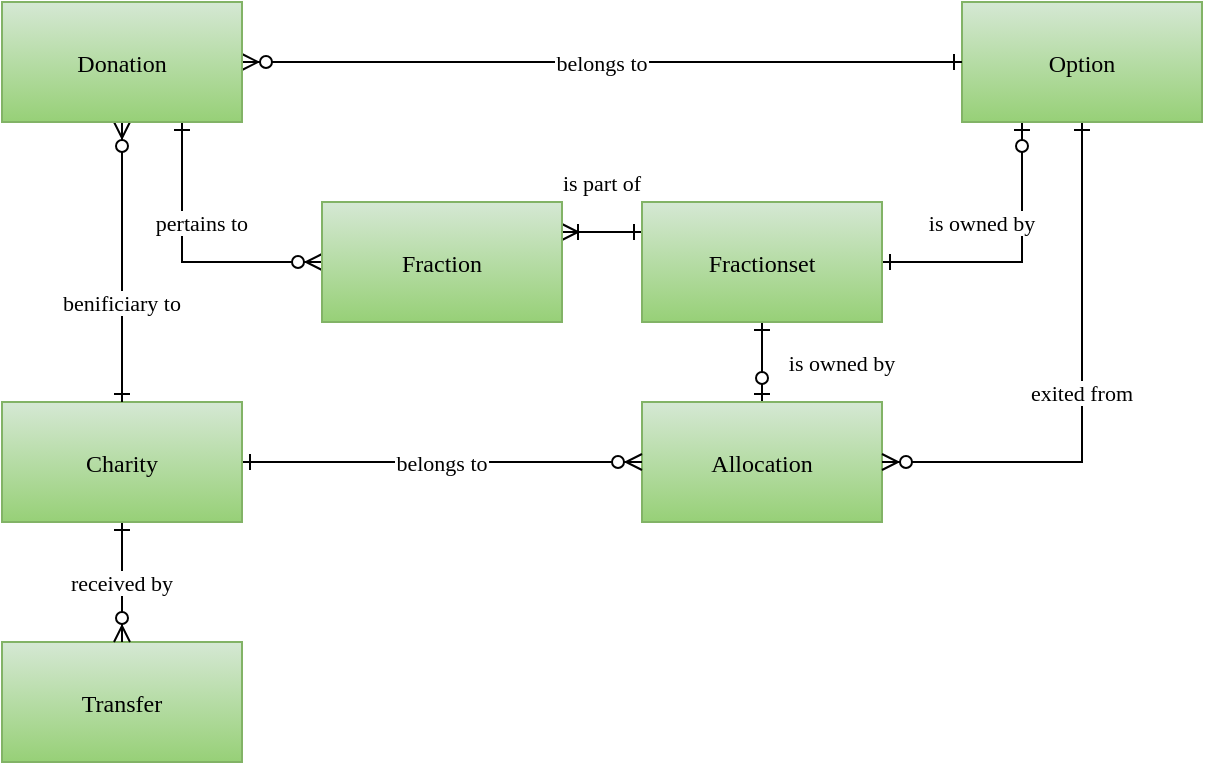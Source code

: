 <mxfile>
    <diagram id="nu_XYP83F8bOdvvS0b1L" name="Page-1">
        <mxGraphModel dx="476" dy="323" grid="1" gridSize="10" guides="1" tooltips="1" connect="1" arrows="1" fold="1" page="1" pageScale="1" pageWidth="850" pageHeight="1100" math="0" shadow="0">
            <root>
                <mxCell id="0"/>
                <mxCell id="1" parent="0"/>
                <mxCell id="15" value="is owned by" style="edgeStyle=orthogonalEdgeStyle;rounded=0;orthogonalLoop=1;jettySize=auto;exitX=0.5;exitY=0;exitDx=0;exitDy=0;entryX=0.5;entryY=1;entryDx=0;entryDy=0;startArrow=ERzeroToOne;startFill=1;endArrow=ERone;endFill=0;fontFamily=Montserrat;" parent="1" source="2" target="4" edge="1">
                    <mxGeometry y="-40" relative="1" as="geometry">
                        <mxPoint as="offset"/>
                    </mxGeometry>
                </mxCell>
                <mxCell id="2" value="Allocation" style="rounded=0;gradientColor=#97d077;fillColor=#d5e8d4;strokeColor=#82b366;fontFamily=Montserrat;" parent="1" vertex="1">
                    <mxGeometry x="440" y="280" width="120" height="60" as="geometry"/>
                </mxCell>
                <mxCell id="3" value="Transfer" style="rounded=0;gradientColor=#97d077;fillColor=#d5e8d4;strokeColor=#82b366;fontFamily=Montserrat;" parent="1" vertex="1">
                    <mxGeometry x="120" y="400" width="120" height="60" as="geometry"/>
                </mxCell>
                <mxCell id="13" value="is owned by" style="edgeStyle=orthogonalEdgeStyle;rounded=0;orthogonalLoop=1;jettySize=auto;exitX=1;exitY=0.5;exitDx=0;exitDy=0;entryX=0.25;entryY=1;entryDx=0;entryDy=0;startArrow=ERone;startFill=0;endArrow=ERzeroToOne;endFill=1;fontFamily=Montserrat;" parent="1" source="4" target="6" edge="1">
                    <mxGeometry x="0.286" y="20" relative="1" as="geometry">
                        <mxPoint as="offset"/>
                    </mxGeometry>
                </mxCell>
                <mxCell id="20" value="is part of" style="edgeStyle=orthogonalEdgeStyle;rounded=0;orthogonalLoop=1;jettySize=auto;exitX=0;exitY=0.25;exitDx=0;exitDy=0;entryX=1;entryY=0.25;entryDx=0;entryDy=0;startArrow=ERone;startFill=0;endArrow=ERoneToMany;endFill=0;fontFamily=Montserrat;" parent="1" source="4" target="19" edge="1">
                    <mxGeometry y="-25" relative="1" as="geometry">
                        <Array as="points">
                            <mxPoint x="420" y="195"/>
                            <mxPoint x="420" y="195"/>
                        </Array>
                        <mxPoint as="offset"/>
                    </mxGeometry>
                </mxCell>
                <mxCell id="4" value="Fractionset" style="rounded=0;gradientColor=#97d077;fillColor=#d5e8d4;strokeColor=#82b366;fontFamily=Montserrat;" parent="1" vertex="1">
                    <mxGeometry x="440" y="180" width="120" height="60" as="geometry"/>
                </mxCell>
                <mxCell id="14" value="belongs to" style="edgeStyle=orthogonalEdgeStyle;rounded=0;orthogonalLoop=1;jettySize=auto;exitX=1;exitY=0.5;exitDx=0;exitDy=0;entryX=0;entryY=0.5;entryDx=0;entryDy=0;startArrow=ERone;startFill=0;endArrow=ERzeroToMany;endFill=1;fontFamily=Montserrat;" parent="1" source="5" target="2" edge="1">
                    <mxGeometry relative="1" as="geometry"/>
                </mxCell>
                <mxCell id="16" value="received by" style="edgeStyle=orthogonalEdgeStyle;rounded=0;orthogonalLoop=1;jettySize=auto;exitX=0.5;exitY=1;exitDx=0;exitDy=0;startArrow=ERone;startFill=0;endArrow=ERzeroToMany;endFill=1;fontFamily=Montserrat;" parent="1" edge="1">
                    <mxGeometry relative="1" as="geometry">
                        <mxPoint x="180" y="340" as="sourcePoint"/>
                        <mxPoint x="180" y="400" as="targetPoint"/>
                    </mxGeometry>
                </mxCell>
                <mxCell id="5" value="Charity" style="rounded=0;gradientColor=#97d077;fillColor=#d5e8d4;strokeColor=#82b366;fontFamily=Montserrat;" parent="1" vertex="1">
                    <mxGeometry x="120" y="280" width="120" height="60" as="geometry"/>
                </mxCell>
                <mxCell id="18" value="exited from" style="edgeStyle=orthogonalEdgeStyle;rounded=0;orthogonalLoop=1;jettySize=auto;exitX=0.5;exitY=1;exitDx=0;exitDy=0;entryX=1;entryY=0.5;entryDx=0;entryDy=0;startArrow=ERone;startFill=0;endArrow=ERzeroToMany;endFill=1;fontFamily=Montserrat;" parent="1" source="6" target="2" edge="1">
                    <mxGeometry relative="1" as="geometry"/>
                </mxCell>
                <mxCell id="6" value="Option" style="rounded=0;gradientColor=#97d077;fillColor=#d5e8d4;strokeColor=#82b366;fontFamily=Montserrat;" parent="1" vertex="1">
                    <mxGeometry x="600" y="80" width="120" height="60" as="geometry"/>
                </mxCell>
                <mxCell id="9" value="belongs to" style="edgeStyle=orthogonalEdgeStyle;rounded=0;orthogonalLoop=1;jettySize=auto;exitX=1;exitY=0.5;exitDx=0;exitDy=0;entryX=0;entryY=0.5;entryDx=0;entryDy=0;endArrow=ERone;endFill=0;startArrow=ERzeroToMany;startFill=1;fontFamily=Montserrat;" parent="1" source="7" target="6" edge="1">
                    <mxGeometry relative="1" as="geometry"/>
                </mxCell>
                <mxCell id="11" value="benificiary to" style="edgeStyle=orthogonalEdgeStyle;rounded=0;orthogonalLoop=1;jettySize=auto;startArrow=ERzeroToMany;startFill=1;endArrow=ERone;endFill=0;fontFamily=Montserrat;" parent="1" source="7" target="5" edge="1">
                    <mxGeometry x="0.286" relative="1" as="geometry">
                        <mxPoint as="offset"/>
                    </mxGeometry>
                </mxCell>
                <mxCell id="22" value="pertains to" style="edgeStyle=orthogonalEdgeStyle;rounded=0;orthogonalLoop=1;jettySize=auto;exitX=0.75;exitY=1;exitDx=0;exitDy=0;entryX=0;entryY=0.5;entryDx=0;entryDy=0;startArrow=ERone;startFill=0;endArrow=ERzeroToMany;endFill=1;fontFamily=Montserrat;" parent="1" source="7" target="19" edge="1">
                    <mxGeometry x="-0.286" y="10" relative="1" as="geometry">
                        <mxPoint as="offset"/>
                    </mxGeometry>
                </mxCell>
                <mxCell id="7" value="Donation" style="rounded=0;gradientColor=#97d077;fillColor=#d5e8d4;strokeColor=#82b366;fontFamily=Montserrat;" parent="1" vertex="1">
                    <mxGeometry x="120" y="80" width="120" height="60" as="geometry"/>
                </mxCell>
                <mxCell id="19" value="Fraction" style="rounded=0;gradientColor=#97d077;fillColor=#d5e8d4;strokeColor=#82b366;fontFamily=Montserrat;" parent="1" vertex="1">
                    <mxGeometry x="280" y="180" width="120" height="60" as="geometry"/>
                </mxCell>
            </root>
        </mxGraphModel>
    </diagram>
</mxfile>